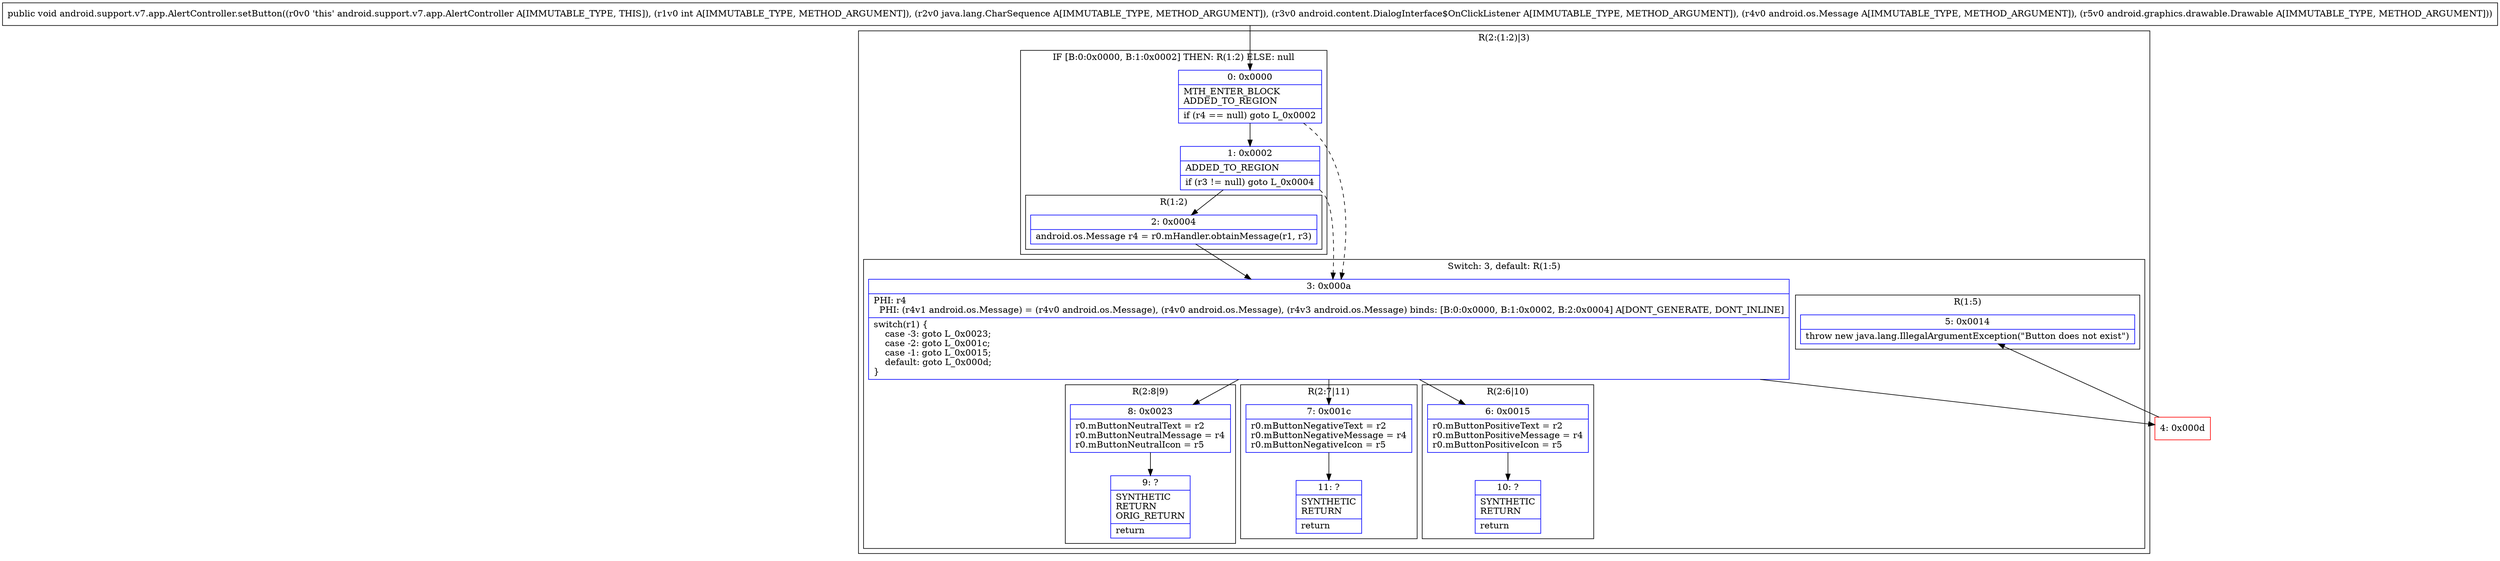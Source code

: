 digraph "CFG forandroid.support.v7.app.AlertController.setButton(ILjava\/lang\/CharSequence;Landroid\/content\/DialogInterface$OnClickListener;Landroid\/os\/Message;Landroid\/graphics\/drawable\/Drawable;)V" {
subgraph cluster_Region_45951428 {
label = "R(2:(1:2)|3)";
node [shape=record,color=blue];
subgraph cluster_IfRegion_74506336 {
label = "IF [B:0:0x0000, B:1:0x0002] THEN: R(1:2) ELSE: null";
node [shape=record,color=blue];
Node_0 [shape=record,label="{0\:\ 0x0000|MTH_ENTER_BLOCK\lADDED_TO_REGION\l|if (r4 == null) goto L_0x0002\l}"];
Node_1 [shape=record,label="{1\:\ 0x0002|ADDED_TO_REGION\l|if (r3 != null) goto L_0x0004\l}"];
subgraph cluster_Region_1621974028 {
label = "R(1:2)";
node [shape=record,color=blue];
Node_2 [shape=record,label="{2\:\ 0x0004|android.os.Message r4 = r0.mHandler.obtainMessage(r1, r3)\l}"];
}
}
subgraph cluster_SwitchRegion_1725639014 {
label = "Switch: 3, default: R(1:5)";
node [shape=record,color=blue];
Node_3 [shape=record,label="{3\:\ 0x000a|PHI: r4 \l  PHI: (r4v1 android.os.Message) = (r4v0 android.os.Message), (r4v0 android.os.Message), (r4v3 android.os.Message) binds: [B:0:0x0000, B:1:0x0002, B:2:0x0004] A[DONT_GENERATE, DONT_INLINE]\l|switch(r1) \{\l    case \-3: goto L_0x0023;\l    case \-2: goto L_0x001c;\l    case \-1: goto L_0x0015;\l    default: goto L_0x000d;\l\}\l}"];
subgraph cluster_Region_230936432 {
label = "R(2:8|9)";
node [shape=record,color=blue];
Node_8 [shape=record,label="{8\:\ 0x0023|r0.mButtonNeutralText = r2\lr0.mButtonNeutralMessage = r4\lr0.mButtonNeutralIcon = r5\l}"];
Node_9 [shape=record,label="{9\:\ ?|SYNTHETIC\lRETURN\lORIG_RETURN\l|return\l}"];
}
subgraph cluster_Region_246635848 {
label = "R(2:7|11)";
node [shape=record,color=blue];
Node_7 [shape=record,label="{7\:\ 0x001c|r0.mButtonNegativeText = r2\lr0.mButtonNegativeMessage = r4\lr0.mButtonNegativeIcon = r5\l}"];
Node_11 [shape=record,label="{11\:\ ?|SYNTHETIC\lRETURN\l|return\l}"];
}
subgraph cluster_Region_74722734 {
label = "R(2:6|10)";
node [shape=record,color=blue];
Node_6 [shape=record,label="{6\:\ 0x0015|r0.mButtonPositiveText = r2\lr0.mButtonPositiveMessage = r4\lr0.mButtonPositiveIcon = r5\l}"];
Node_10 [shape=record,label="{10\:\ ?|SYNTHETIC\lRETURN\l|return\l}"];
}
subgraph cluster_Region_1004254303 {
label = "R(1:5)";
node [shape=record,color=blue];
Node_5 [shape=record,label="{5\:\ 0x0014|throw new java.lang.IllegalArgumentException(\"Button does not exist\")\l}"];
}
}
}
Node_4 [shape=record,color=red,label="{4\:\ 0x000d}"];
MethodNode[shape=record,label="{public void android.support.v7.app.AlertController.setButton((r0v0 'this' android.support.v7.app.AlertController A[IMMUTABLE_TYPE, THIS]), (r1v0 int A[IMMUTABLE_TYPE, METHOD_ARGUMENT]), (r2v0 java.lang.CharSequence A[IMMUTABLE_TYPE, METHOD_ARGUMENT]), (r3v0 android.content.DialogInterface$OnClickListener A[IMMUTABLE_TYPE, METHOD_ARGUMENT]), (r4v0 android.os.Message A[IMMUTABLE_TYPE, METHOD_ARGUMENT]), (r5v0 android.graphics.drawable.Drawable A[IMMUTABLE_TYPE, METHOD_ARGUMENT])) }"];
MethodNode -> Node_0;
Node_0 -> Node_1;
Node_0 -> Node_3[style=dashed];
Node_1 -> Node_2;
Node_1 -> Node_3[style=dashed];
Node_2 -> Node_3;
Node_3 -> Node_4;
Node_3 -> Node_6;
Node_3 -> Node_7;
Node_3 -> Node_8;
Node_8 -> Node_9;
Node_7 -> Node_11;
Node_6 -> Node_10;
Node_4 -> Node_5;
}

